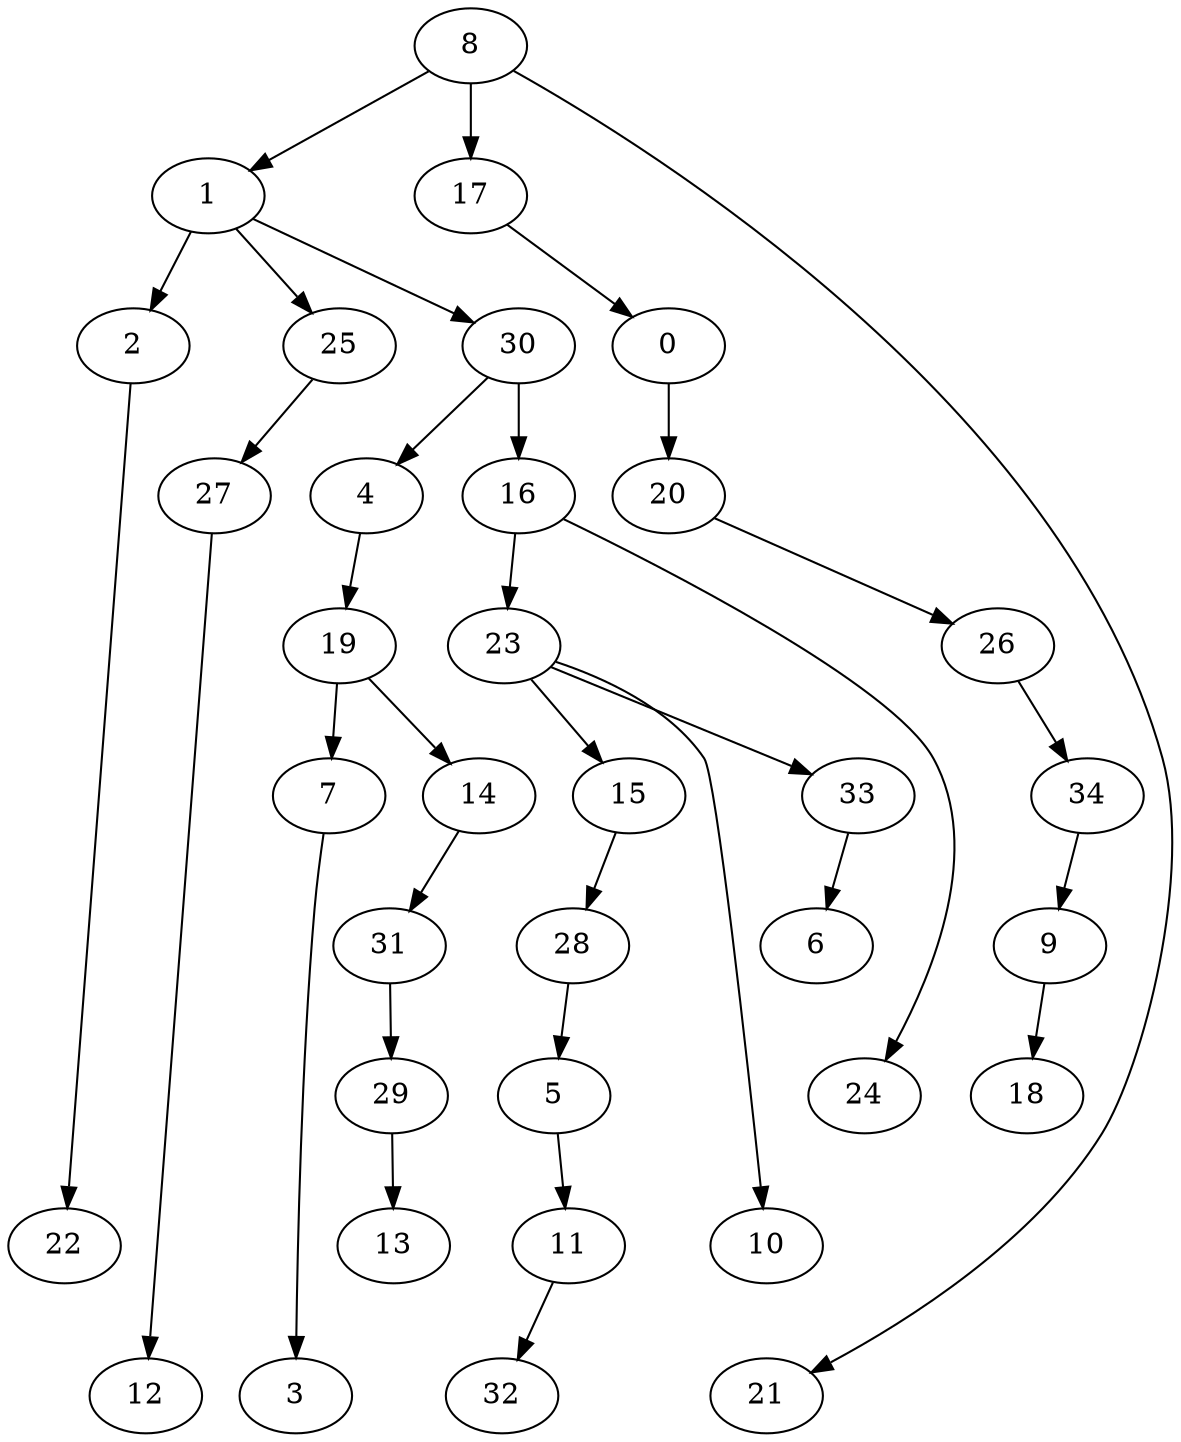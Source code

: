 digraph G {
    0;
    20;
    26;
    1;
    2;
    25;
    30;
    22;
    27;
    4;
    16;
    19;
    7;
    14;
    5;
    11;
    32;
    3;
    8;
    17;
    21;
    9;
    18;
    31;
    29;
    15;
    28;
    23;
    24;
    10;
    33;
    34;
    6;
    12;
    13;
    0 -> 20 [weight=1];
    20 -> 26 [weight=0];
    26 -> 34 [weight=0];
    1 -> 2 [weight=0];
    1 -> 25 [weight=0];
    1 -> 30 [weight=0];
    2 -> 22 [weight=0];
    25 -> 27 [weight=0];
    30 -> 4 [weight=0];
    30 -> 16 [weight=0];
    27 -> 12 [weight=0];
    4 -> 19 [weight=0];
    16 -> 23 [weight=0];
    16 -> 24 [weight=0];
    19 -> 7 [weight=0];
    19 -> 14 [weight=0];
    7 -> 3 [weight=0];
    14 -> 31 [weight=0];
    5 -> 11 [weight=0];
    11 -> 32 [weight=0];
    8 -> 1 [weight=0];
    8 -> 17 [weight=1];
    8 -> 21 [weight=0];
    17 -> 0 [weight=0];
    9 -> 18 [weight=0];
    31 -> 29 [weight=0];
    29 -> 13 [weight=0];
    15 -> 28 [weight=0];
    28 -> 5 [weight=0];
    23 -> 10 [weight=0];
    23 -> 15 [weight=0];
    23 -> 33 [weight=0];
    33 -> 6 [weight=0];
    34 -> 9 [weight=0];
}
